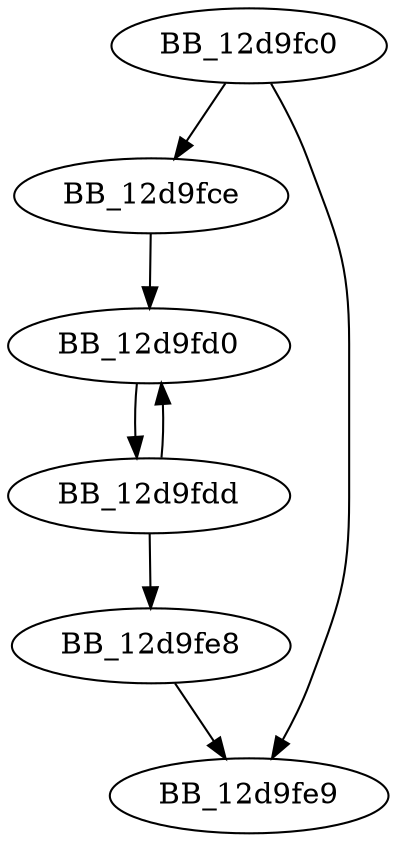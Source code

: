 DiGraph sub_12D9FC0{
BB_12d9fc0->BB_12d9fce
BB_12d9fc0->BB_12d9fe9
BB_12d9fce->BB_12d9fd0
BB_12d9fd0->BB_12d9fdd
BB_12d9fdd->BB_12d9fd0
BB_12d9fdd->BB_12d9fe8
BB_12d9fe8->BB_12d9fe9
}
